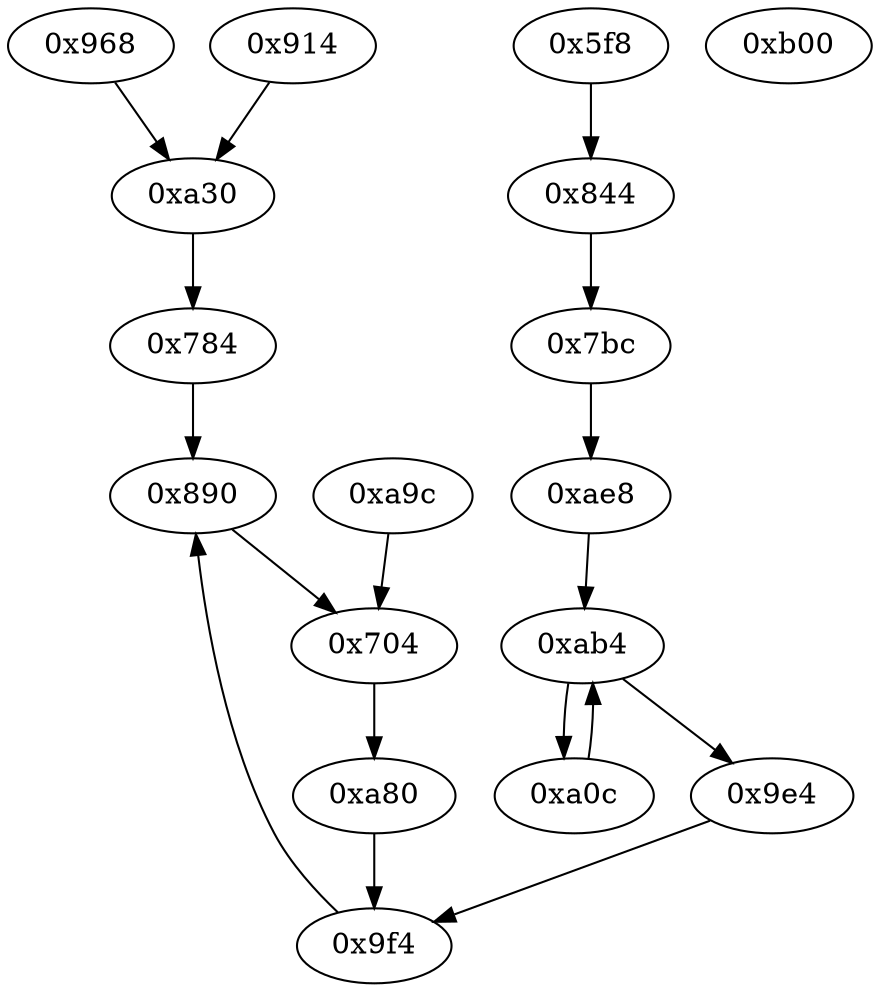 strict digraph "" {
	"0x968"	 [opcode="[u'ldr', u'mov', u'ldr', u'rsb', u'mvn', u'mul', u'mov', u'eor', u'and', u'ldr', u'mov', u'ldr', u'cmp', u'mov', u'teq', u'mov', \
u'mov', u'cmp', u'mov', u'mov']"];
	"0xa30"	 [opcode="[u'ldr', u'ldr', u'ldr', u'add', u'str', u'ldr', u'ldr', u'ldr', u'add', u'sub', u'sub', u'mul', u'eor', u'and', u'ldr', u'ldr', \
u'mov', u'mov', u'cmp', u'mov']"];
	"0x968" -> "0xa30";
	"0x9e4"	 [opcode="[u'ldrb', u'str', u'ldr', u'b']"];
	"0x9f4"	 [opcode="[u'ldr', u'ldr', u'mul', u'ldr', u'str', u'b']"];
	"0x9e4" -> "0x9f4";
	"0xa0c"	 [opcode="[u'ldrb', u'ldr', u'rsb', u'sub', u'rsb', u'str', u'ldr', u'add', u'b']"];
	"0xab4"	 [opcode="[u'ldr', u'str', u'ldr', u'str', u'ldr', u'ldrb', u'strb', u'ldr', u'ldr', u'ldrb', u'cmp', u'mov', u'b']"];
	"0xa0c" -> "0xab4";
	"0x704"	 [opcode="[u'ldr', u'ldr', u'bl', u'ldr', u'ldr', u'mvn', u'ldr', u'rsb', u'mvn', u'mul', u'eor', u'and', u'ldr', u'ldr', u'mov', u'mov', \
u'cmp', u'mov', u'b']"];
	"0xa80"	 [opcode="[u'cmp', u'mov', u'mov', u'cmp', u'mov', u'mov', u'b']"];
	"0x704" -> "0xa80";
	"0x914"	 [opcode="[u'ldr', u'ldr', u'ldr', u'ldr', u'ldr', u'ldr', u'ldr', u'ldr', u'ldr', u'ldr', u'ldr', u'ldr', u'mov', u'b']"];
	"0x914" -> "0xa30";
	"0xab4" -> "0x9e4";
	"0xab4" -> "0xa0c";
	"0x7bc"	 [opcode="[u'ldr', u'ldr', u'ldr', u'str', u'ldr', u'ldr', u'rsb', u'mvn', u'mul', u'mvn', u'ldr', u'ldr', u'orr', u'mov', u'cmn', u'mov', \
u'cmp', u'mov', u'mov', u'mov', u'cmn', u'mov', u'mov', u'b']"];
	"0xae8"	 [opcode="[u'mov', u'str', u'ldr']"];
	"0x7bc" -> "0xae8";
	"0xa80" -> "0x9f4";
	"0x844"	 [opcode="[u'ldrb', u'ldrb', u'eor', u'tst', u'mov', u'mov', u'cmp', u'mov', u'mov', u'cmp', u'mov', u'b']"];
	"0x844" -> "0x7bc";
	"0x784"	 [opcode="[u'ldr', u'str', u'ldr', u'b']"];
	"0x890"	 [opcode="[u'ldr', u'mov', u'str', u'ldr', u'ldr', u'ldr', u'add', u'sub', u'sub', u'mul', u'mov', u'eor', u'and', u'ldr', u'mov', u'ldr', \
u'cmp', u'mov', u'teq', u'mov', u'mov', u'cmp', u'mov', u'mov', u'b']"];
	"0x784" -> "0x890";
	"0xb00"	 [opcode="[u'mov', u'sub', u'pop']"];
	"0xa9c"	 [opcode="[u'ldr', u'ldr', u'bl', u'mvn', u'mov', u'b']"];
	"0xa9c" -> "0x704";
	"0x5f8"	 [opcode="[u'push', u'add', u'sub', u'str', u'ldr', u'mvn', u'ldr', u'rsb', u'mvn', u'mul', u'mov', u'mvn', u'ldr', u'orr', u'cmn', u'mov', \
u'mov', u'ldr', u'strb', u'cmp', u'mov', u'cmp', u'strb', u'ldr', u'ldr', u'mov', u'str', u'ldr', u'ldr', u'str', u'ldr', u'ldr', \
u'ldr', u'ldr', u'ldr', u'ldr', u'str', u'ldr', u'ldr', u'add', u'str', u'ldr', u'add', u'str', u'str', u'str', u'str', u'b']"];
	"0x5f8" -> "0x844";
	"0xae8" -> "0xab4";
	"0x9f4" -> "0x890";
	"0xa30" -> "0x784";
	"0x890" -> "0x704";
}
